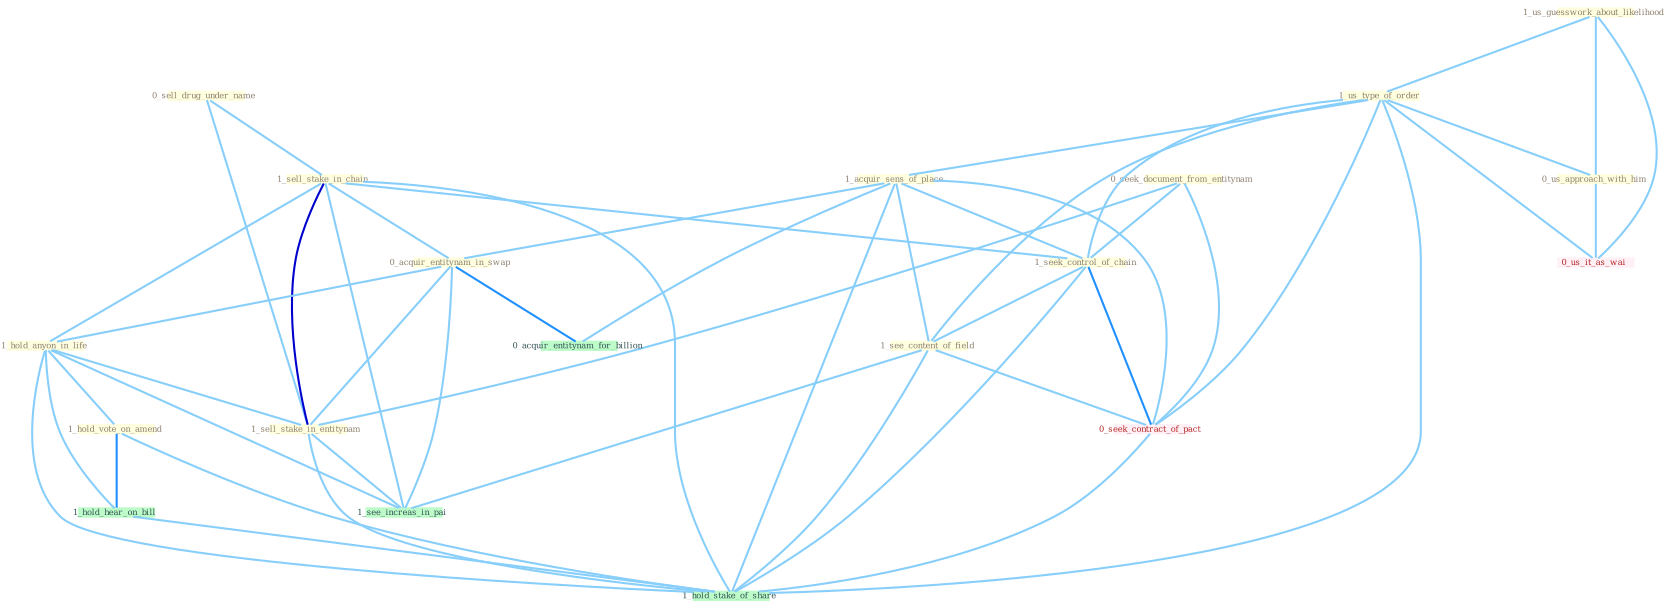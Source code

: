Graph G{ 
    node
    [shape=polygon,style=filled,width=.5,height=.06,color="#BDFCC9",fixedsize=true,fontsize=4,
    fontcolor="#2f4f4f"];
    {node
    [color="#ffffe0", fontcolor="#8b7d6b"] "0_seek_document_from_entitynam " "1_us_guesswork_about_likelihood " "1_us_type_of_order " "1_acquir_sens_of_place " "0_sell_drug_under_name " "1_sell_stake_in_chain " "0_us_approach_with_him " "0_acquir_entitynam_in_swap " "1_seek_control_of_chain " "1_see_content_of_field " "1_hold_anyon_in_life " "1_sell_stake_in_entitynam " "1_hold_vote_on_amend "}
{node [color="#fff0f5", fontcolor="#b22222"] "0_seek_contract_of_pact " "0_us_it_as_wai "}
edge [color="#B0E2FF"];

	"0_seek_document_from_entitynam " -- "1_seek_control_of_chain " [w="1", color="#87cefa" ];
	"0_seek_document_from_entitynam " -- "1_sell_stake_in_entitynam " [w="1", color="#87cefa" ];
	"0_seek_document_from_entitynam " -- "0_seek_contract_of_pact " [w="1", color="#87cefa" ];
	"1_us_guesswork_about_likelihood " -- "1_us_type_of_order " [w="1", color="#87cefa" ];
	"1_us_guesswork_about_likelihood " -- "0_us_approach_with_him " [w="1", color="#87cefa" ];
	"1_us_guesswork_about_likelihood " -- "0_us_it_as_wai " [w="1", color="#87cefa" ];
	"1_us_type_of_order " -- "1_acquir_sens_of_place " [w="1", color="#87cefa" ];
	"1_us_type_of_order " -- "0_us_approach_with_him " [w="1", color="#87cefa" ];
	"1_us_type_of_order " -- "1_seek_control_of_chain " [w="1", color="#87cefa" ];
	"1_us_type_of_order " -- "1_see_content_of_field " [w="1", color="#87cefa" ];
	"1_us_type_of_order " -- "0_seek_contract_of_pact " [w="1", color="#87cefa" ];
	"1_us_type_of_order " -- "0_us_it_as_wai " [w="1", color="#87cefa" ];
	"1_us_type_of_order " -- "1_hold_stake_of_share " [w="1", color="#87cefa" ];
	"1_acquir_sens_of_place " -- "0_acquir_entitynam_in_swap " [w="1", color="#87cefa" ];
	"1_acquir_sens_of_place " -- "1_seek_control_of_chain " [w="1", color="#87cefa" ];
	"1_acquir_sens_of_place " -- "1_see_content_of_field " [w="1", color="#87cefa" ];
	"1_acquir_sens_of_place " -- "0_seek_contract_of_pact " [w="1", color="#87cefa" ];
	"1_acquir_sens_of_place " -- "0_acquir_entitynam_for_billion " [w="1", color="#87cefa" ];
	"1_acquir_sens_of_place " -- "1_hold_stake_of_share " [w="1", color="#87cefa" ];
	"0_sell_drug_under_name " -- "1_sell_stake_in_chain " [w="1", color="#87cefa" ];
	"0_sell_drug_under_name " -- "1_sell_stake_in_entitynam " [w="1", color="#87cefa" ];
	"1_sell_stake_in_chain " -- "0_acquir_entitynam_in_swap " [w="1", color="#87cefa" ];
	"1_sell_stake_in_chain " -- "1_seek_control_of_chain " [w="1", color="#87cefa" ];
	"1_sell_stake_in_chain " -- "1_hold_anyon_in_life " [w="1", color="#87cefa" ];
	"1_sell_stake_in_chain " -- "1_sell_stake_in_entitynam " [w="3", color="#0000cd" , len=0.6];
	"1_sell_stake_in_chain " -- "1_see_increas_in_pai " [w="1", color="#87cefa" ];
	"1_sell_stake_in_chain " -- "1_hold_stake_of_share " [w="1", color="#87cefa" ];
	"0_us_approach_with_him " -- "0_us_it_as_wai " [w="1", color="#87cefa" ];
	"0_acquir_entitynam_in_swap " -- "1_hold_anyon_in_life " [w="1", color="#87cefa" ];
	"0_acquir_entitynam_in_swap " -- "1_sell_stake_in_entitynam " [w="1", color="#87cefa" ];
	"0_acquir_entitynam_in_swap " -- "0_acquir_entitynam_for_billion " [w="2", color="#1e90ff" , len=0.8];
	"0_acquir_entitynam_in_swap " -- "1_see_increas_in_pai " [w="1", color="#87cefa" ];
	"1_seek_control_of_chain " -- "1_see_content_of_field " [w="1", color="#87cefa" ];
	"1_seek_control_of_chain " -- "0_seek_contract_of_pact " [w="2", color="#1e90ff" , len=0.8];
	"1_seek_control_of_chain " -- "1_hold_stake_of_share " [w="1", color="#87cefa" ];
	"1_see_content_of_field " -- "0_seek_contract_of_pact " [w="1", color="#87cefa" ];
	"1_see_content_of_field " -- "1_see_increas_in_pai " [w="1", color="#87cefa" ];
	"1_see_content_of_field " -- "1_hold_stake_of_share " [w="1", color="#87cefa" ];
	"1_hold_anyon_in_life " -- "1_sell_stake_in_entitynam " [w="1", color="#87cefa" ];
	"1_hold_anyon_in_life " -- "1_hold_vote_on_amend " [w="1", color="#87cefa" ];
	"1_hold_anyon_in_life " -- "1_see_increas_in_pai " [w="1", color="#87cefa" ];
	"1_hold_anyon_in_life " -- "1_hold_hear_on_bill " [w="1", color="#87cefa" ];
	"1_hold_anyon_in_life " -- "1_hold_stake_of_share " [w="1", color="#87cefa" ];
	"1_sell_stake_in_entitynam " -- "1_see_increas_in_pai " [w="1", color="#87cefa" ];
	"1_sell_stake_in_entitynam " -- "1_hold_stake_of_share " [w="1", color="#87cefa" ];
	"1_hold_vote_on_amend " -- "1_hold_hear_on_bill " [w="2", color="#1e90ff" , len=0.8];
	"1_hold_vote_on_amend " -- "1_hold_stake_of_share " [w="1", color="#87cefa" ];
	"0_seek_contract_of_pact " -- "1_hold_stake_of_share " [w="1", color="#87cefa" ];
	"1_hold_hear_on_bill " -- "1_hold_stake_of_share " [w="1", color="#87cefa" ];
}